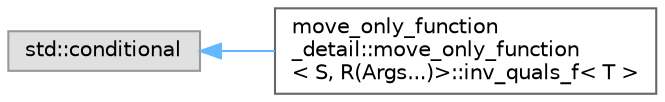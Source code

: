 digraph "类继承关系图"
{
 // LATEX_PDF_SIZE
  bgcolor="transparent";
  edge [fontname=Helvetica,fontsize=10,labelfontname=Helvetica,labelfontsize=10];
  node [fontname=Helvetica,fontsize=10,shape=box,height=0.2,width=0.4];
  rankdir="LR";
  Node0 [id="Node000000",label="std::conditional",height=0.2,width=0.4,color="grey60", fillcolor="#E0E0E0", style="filled",tooltip=" "];
  Node0 -> Node1 [id="edge1647_Node000000_Node000001",dir="back",color="steelblue1",style="solid",tooltip=" "];
  Node1 [id="Node000001",label="move_only_function\l_detail::move_only_function\l\< S, R(Args...)\>::inv_quals_f\< T \>",height=0.2,width=0.4,color="grey40", fillcolor="white", style="filled",URL="$structmove__only__function__detail_1_1move__only__function_3_01_s_00_01_r_07_args_8_8_8_08_4_1_1inv__quals__f.html",tooltip=" "];
}
